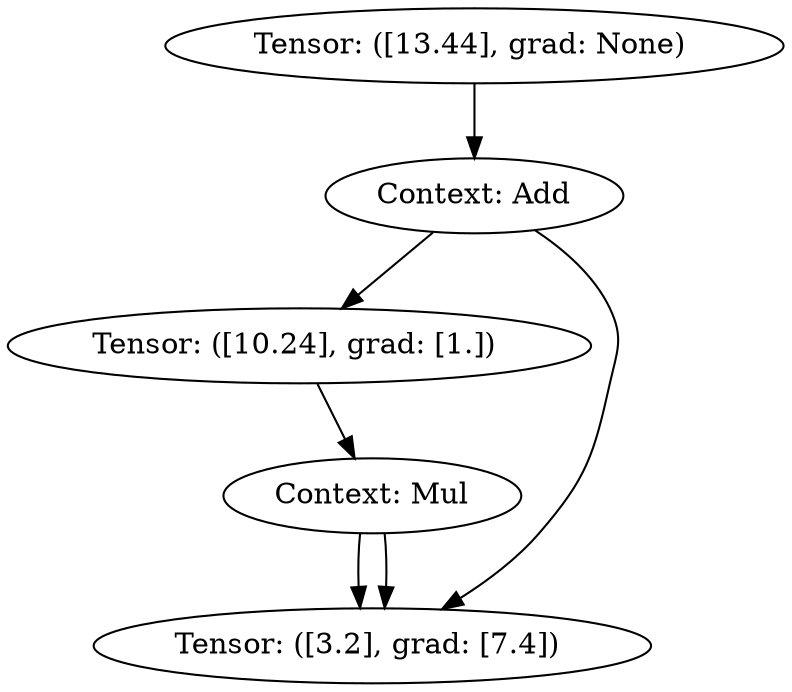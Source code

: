 digraph {
	139981977267792 [label="Tensor: ([13.44], grad: None) "]
	139981978100944 [label="Context: Add"]
	139981977267792 -> 139981978100944
	139981978100944 -> 139981980032784
	139981980032784 [label="Tensor: ([10.24], grad: [1.]) "]
	139981977265040 [label="Context: Mul"]
	139981980032784 -> 139981977265040
	139981977265040 -> 139981881842256
	139981881842256 [label="Tensor: ([3.2], grad: [7.4]) "]
	139981977265040 -> 139981881842256
	139981881842256 [label="Tensor: ([3.2], grad: [7.4]) "]
	139981978100944 -> 139981881842256
	139981881842256 [label="Tensor: ([3.2], grad: [7.4]) "]
}
